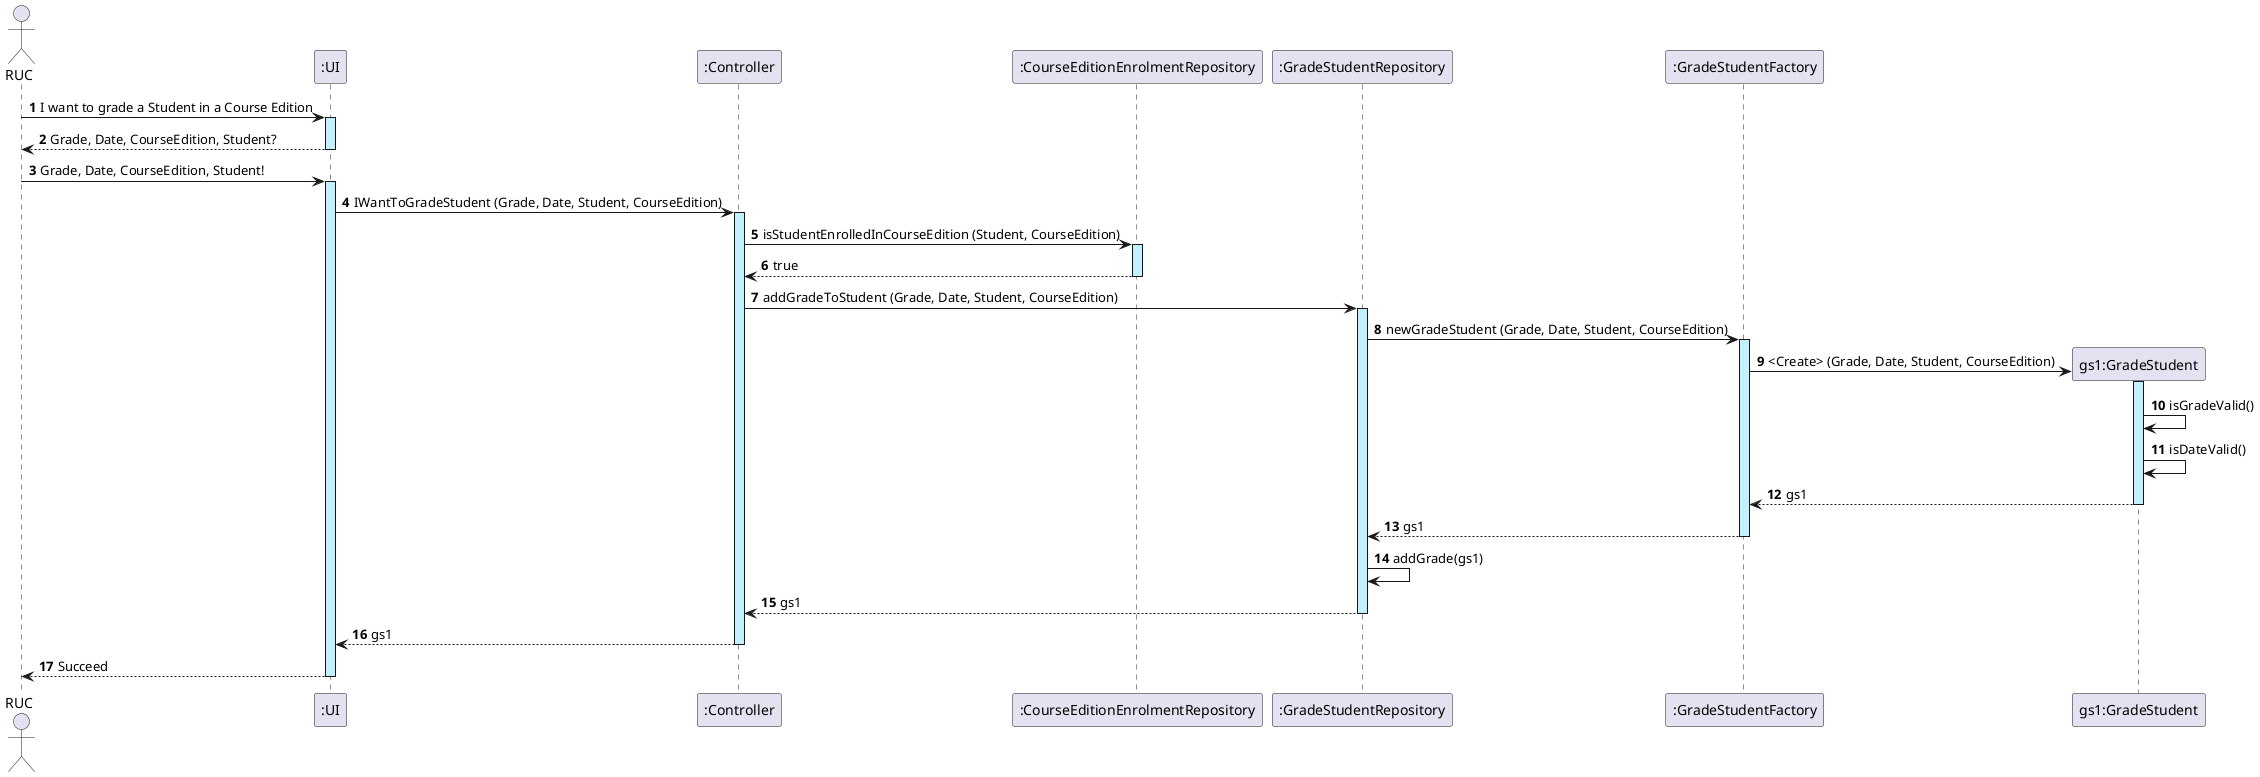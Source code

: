@startuml
actor RUC
participant ":UI" as UI
participant ":Controller" as ctr
participant ":CourseEditionEnrolmentRepository" as CEER
participant ":GradeStudentRepository" as GR
participant ":GradeStudentFactory" as GSF

autonumber

RUC -> UI ++ #application: I want to grade a Student in a Course Edition
UI --> RUC --: Grade, Date, CourseEdition, Student?
RUC -> UI ++ #application: Grade, Date, CourseEdition, Student!
UI -> ctr ++ #application : IWantToGradeStudent (Grade, Date, Student, CourseEdition)
ctr -> CEER ++ #application : isStudentEnrolledInCourseEdition (Student, CourseEdition)
CEER --> ctr -- : true


ctr -> GR ++ #application : addGradeToStudent (Grade, Date, Student, CourseEdition)
GR -> GSF ++ #application : newGradeStudent (Grade, Date, Student, CourseEdition)



create "gs1:GradeStudent" as GS
GSF -> GS ++ #application : <Create> (Grade, Date, Student, CourseEdition)
GS -> GS : isGradeValid()
GS -> GS : isDateValid()
GS --> GSF -- : gs1
GSF --> GR -- : gs1


GR -> GR : addGrade(gs1)
GR --> ctr --: gs1
ctr --> UI --: gs1
UI --> RUC --: Succeed

@endumll